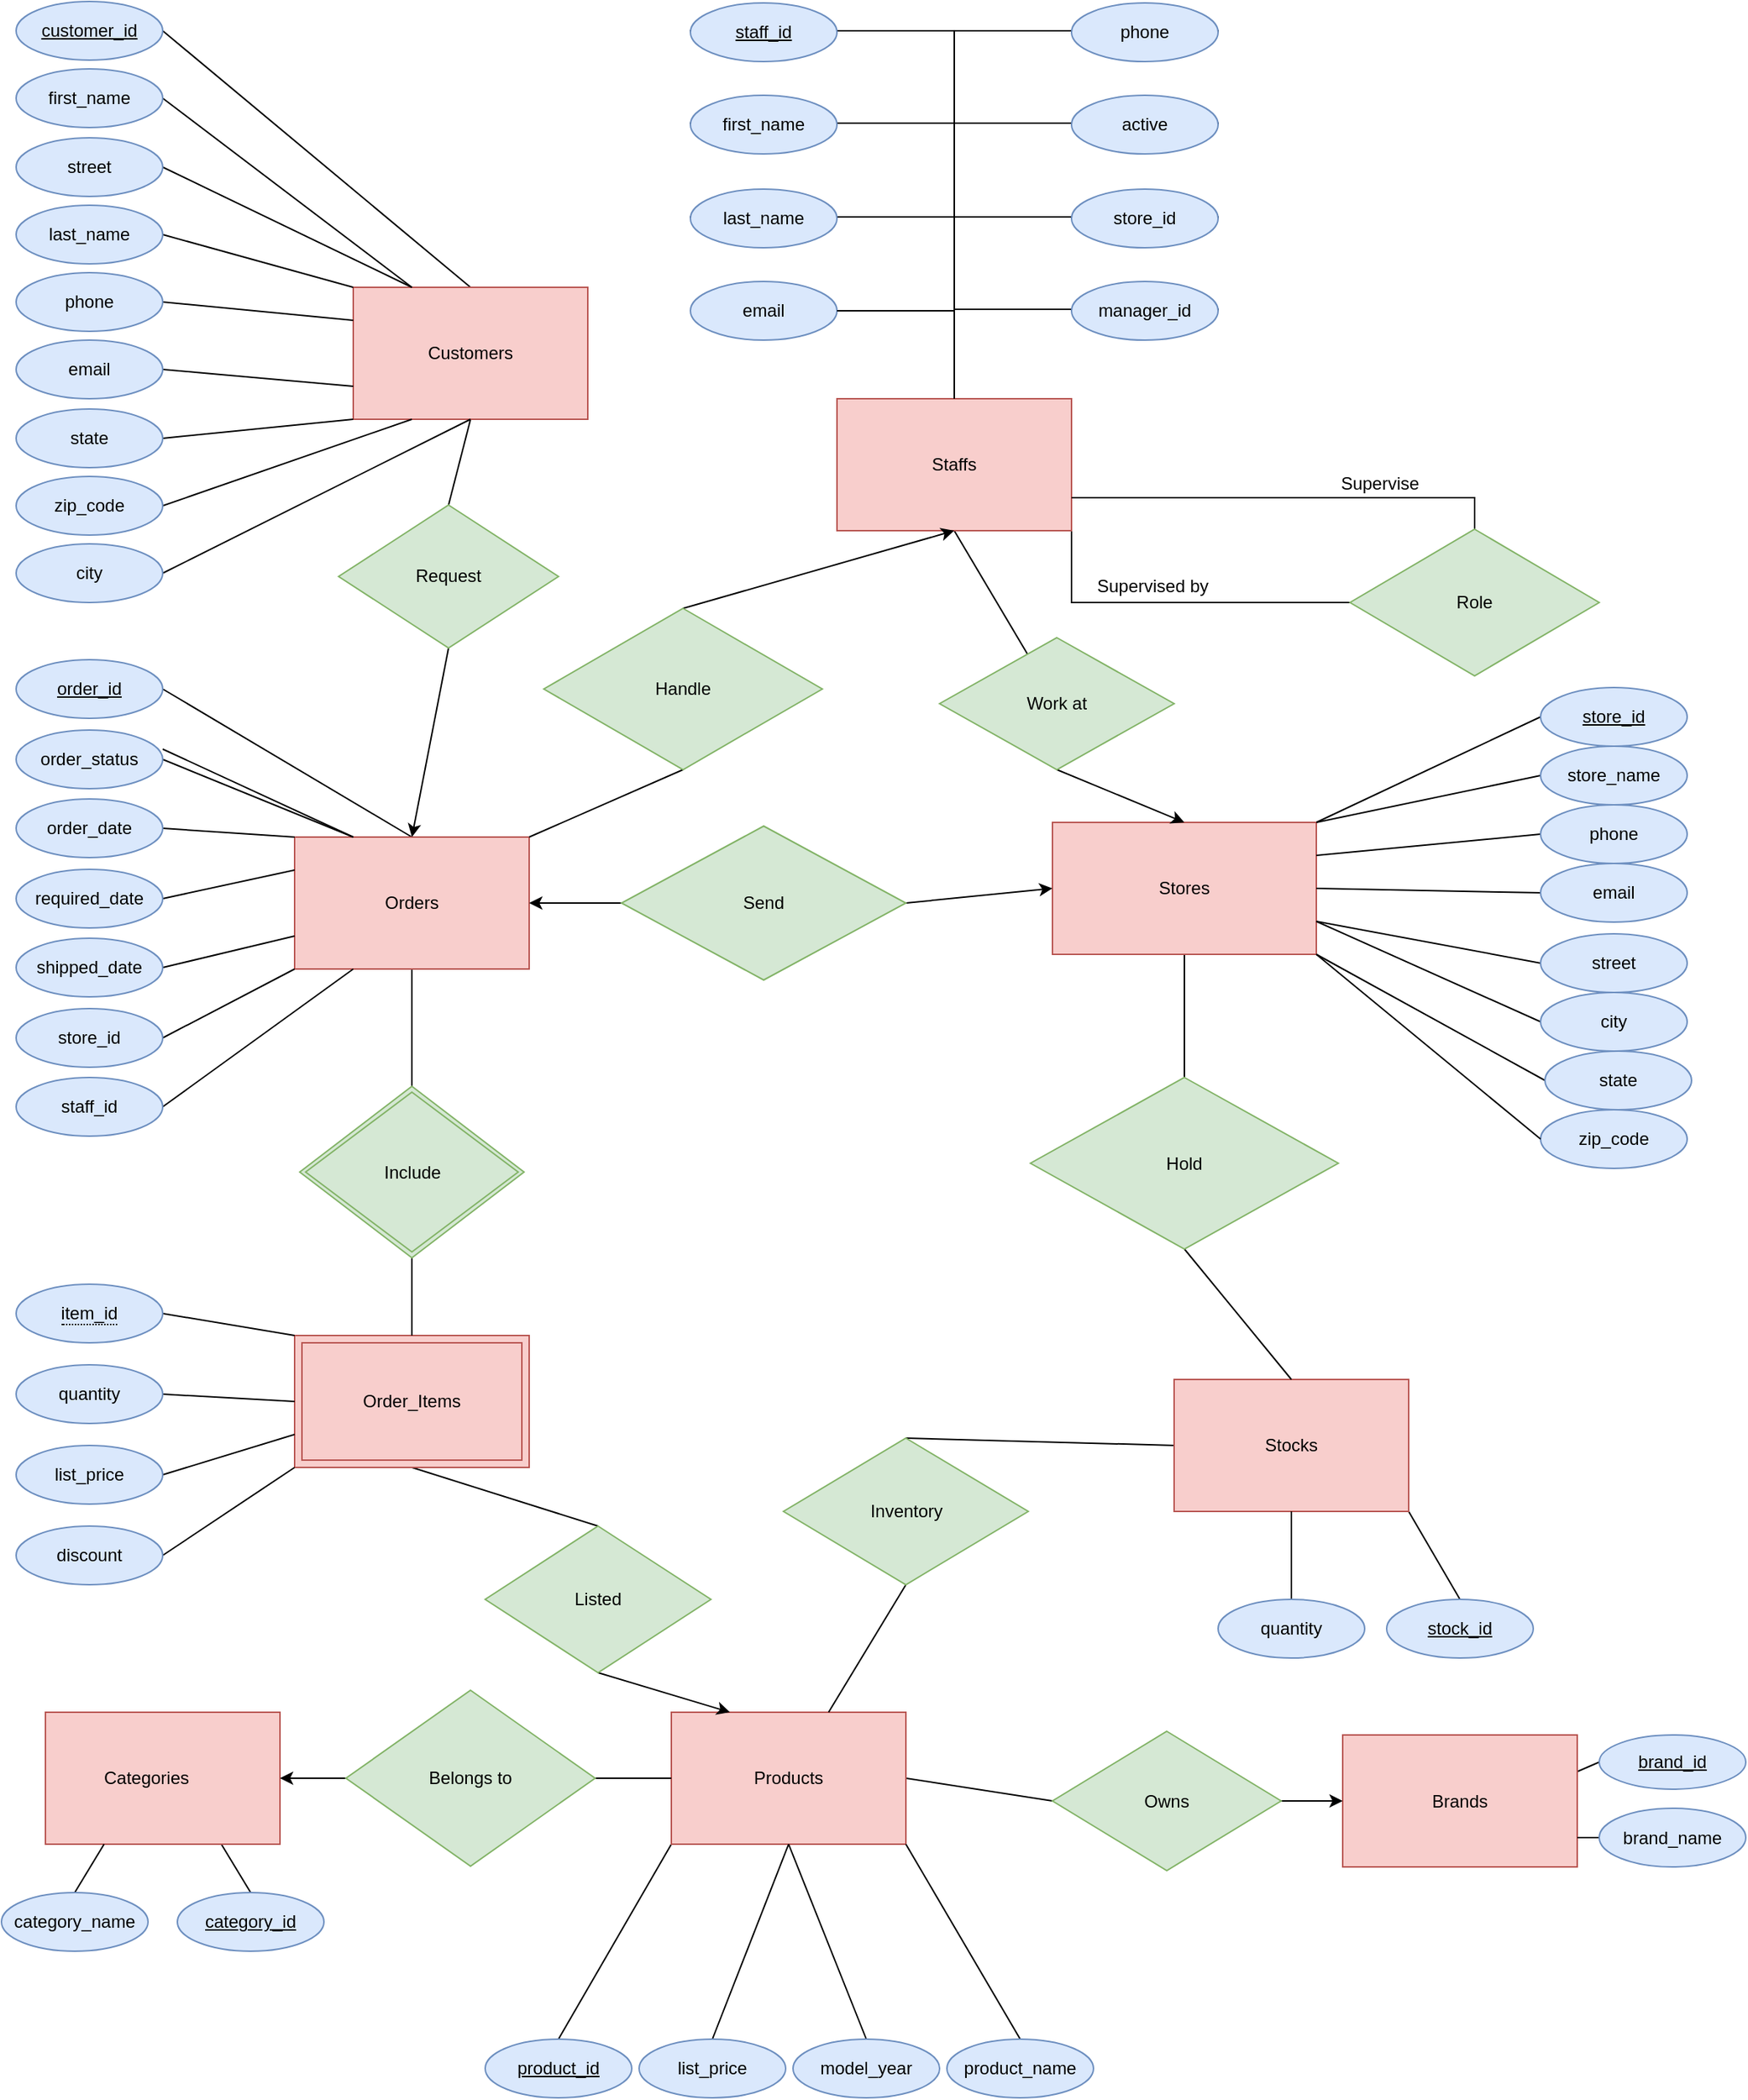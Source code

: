 <mxfile version="24.2.1" type="github">
  <diagram name="Page-1" id="O5WrfepL6DSGtrwNYiKw">
    <mxGraphModel dx="1588" dy="916" grid="1" gridSize="10" guides="1" tooltips="1" connect="1" arrows="1" fold="1" page="1" pageScale="1" pageWidth="1200" pageHeight="1920" math="0" shadow="0">
      <root>
        <mxCell id="0" />
        <mxCell id="1" parent="0" />
        <mxCell id="BkgHEu-BiZemyvWCbE1J-1" style="rounded=0;orthogonalLoop=1;jettySize=auto;html=1;exitX=0.5;exitY=0;exitDx=0;exitDy=0;entryX=1;entryY=0.5;entryDx=0;entryDy=0;endArrow=none;endFill=0;" edge="1" parent="1" source="N_Xc2bnEg8kBlEhrRc9M-2" target="BkgHEu-BiZemyvWCbE1J-136">
          <mxGeometry relative="1" as="geometry">
            <mxPoint x="120" y="50" as="targetPoint" />
          </mxGeometry>
        </mxCell>
        <mxCell id="BkgHEu-BiZemyvWCbE1J-141" style="rounded=0;orthogonalLoop=1;jettySize=auto;html=1;exitX=0.5;exitY=1;exitDx=0;exitDy=0;endArrow=none;endFill=0;entryX=0.5;entryY=0;entryDx=0;entryDy=0;" edge="1" parent="1" source="N_Xc2bnEg8kBlEhrRc9M-2" target="BkgHEu-BiZemyvWCbE1J-135">
          <mxGeometry relative="1" as="geometry" />
        </mxCell>
        <mxCell id="N_Xc2bnEg8kBlEhrRc9M-2" value="Customers" style="whiteSpace=wrap;html=1;align=center;fillColor=#f8cecc;strokeColor=#b85450;" parent="1" vertex="1">
          <mxGeometry x="250" y="215" width="160" height="90" as="geometry" />
        </mxCell>
        <mxCell id="BkgHEu-BiZemyvWCbE1J-8" style="rounded=0;orthogonalLoop=1;jettySize=auto;html=1;exitX=1;exitY=0.5;exitDx=0;exitDy=0;endArrow=none;endFill=0;entryX=0.25;entryY=1;entryDx=0;entryDy=0;" edge="1" parent="1" source="N_Xc2bnEg8kBlEhrRc9M-13" target="N_Xc2bnEg8kBlEhrRc9M-2">
          <mxGeometry relative="1" as="geometry">
            <mxPoint x="412" y="200" as="targetPoint" />
          </mxGeometry>
        </mxCell>
        <mxCell id="N_Xc2bnEg8kBlEhrRc9M-13" value="zip_code" style="ellipse;whiteSpace=wrap;html=1;align=center;fillColor=#dae8fc;strokeColor=#6c8ebf;" parent="1" vertex="1">
          <mxGeometry x="20" y="344" width="100" height="40" as="geometry" />
        </mxCell>
        <mxCell id="BkgHEu-BiZemyvWCbE1J-7" style="rounded=0;orthogonalLoop=1;jettySize=auto;html=1;exitX=1;exitY=0.5;exitDx=0;exitDy=0;entryX=0;entryY=1;entryDx=0;entryDy=0;endArrow=none;endFill=0;" edge="1" parent="1" source="N_Xc2bnEg8kBlEhrRc9M-14" target="N_Xc2bnEg8kBlEhrRc9M-2">
          <mxGeometry relative="1" as="geometry">
            <mxPoint x="180" y="230" as="targetPoint" />
          </mxGeometry>
        </mxCell>
        <mxCell id="N_Xc2bnEg8kBlEhrRc9M-14" value="state" style="ellipse;whiteSpace=wrap;html=1;align=center;fillColor=#dae8fc;strokeColor=#6c8ebf;" parent="1" vertex="1">
          <mxGeometry x="20" y="298" width="100" height="40" as="geometry" />
        </mxCell>
        <mxCell id="BkgHEu-BiZemyvWCbE1J-9" style="rounded=0;orthogonalLoop=1;jettySize=auto;html=1;exitX=1;exitY=0.5;exitDx=0;exitDy=0;entryX=0.5;entryY=1;entryDx=0;entryDy=0;endArrow=none;endFill=0;" edge="1" parent="1" source="N_Xc2bnEg8kBlEhrRc9M-15" target="N_Xc2bnEg8kBlEhrRc9M-2">
          <mxGeometry relative="1" as="geometry">
            <mxPoint x="180" y="230" as="targetPoint" />
          </mxGeometry>
        </mxCell>
        <mxCell id="N_Xc2bnEg8kBlEhrRc9M-15" value="city" style="ellipse;whiteSpace=wrap;html=1;align=center;fillColor=#dae8fc;strokeColor=#6c8ebf;" parent="1" vertex="1">
          <mxGeometry x="20" y="390" width="100" height="40" as="geometry" />
        </mxCell>
        <mxCell id="BkgHEu-BiZemyvWCbE1J-3" style="rounded=0;orthogonalLoop=1;jettySize=auto;html=1;exitX=1;exitY=0.5;exitDx=0;exitDy=0;entryX=0.25;entryY=0;entryDx=0;entryDy=0;endArrow=none;endFill=0;" edge="1" parent="1" source="N_Xc2bnEg8kBlEhrRc9M-16" target="N_Xc2bnEg8kBlEhrRc9M-2">
          <mxGeometry relative="1" as="geometry">
            <mxPoint x="180" y="210" as="targetPoint" />
          </mxGeometry>
        </mxCell>
        <mxCell id="N_Xc2bnEg8kBlEhrRc9M-16" value="street" style="ellipse;whiteSpace=wrap;html=1;align=center;fillColor=#dae8fc;strokeColor=#6c8ebf;" parent="1" vertex="1">
          <mxGeometry x="20" y="113" width="100" height="40" as="geometry" />
        </mxCell>
        <mxCell id="BkgHEu-BiZemyvWCbE1J-6" style="rounded=0;orthogonalLoop=1;jettySize=auto;html=1;exitX=1;exitY=0.5;exitDx=0;exitDy=0;entryX=0;entryY=0.75;entryDx=0;entryDy=0;endArrow=none;endFill=0;" edge="1" parent="1" source="N_Xc2bnEg8kBlEhrRc9M-17" target="N_Xc2bnEg8kBlEhrRc9M-2">
          <mxGeometry relative="1" as="geometry">
            <mxPoint x="180" y="210" as="targetPoint" />
          </mxGeometry>
        </mxCell>
        <mxCell id="N_Xc2bnEg8kBlEhrRc9M-17" value="email" style="ellipse;whiteSpace=wrap;html=1;align=center;fillColor=#dae8fc;strokeColor=#6c8ebf;" parent="1" vertex="1">
          <mxGeometry x="20" y="251" width="100" height="40" as="geometry" />
        </mxCell>
        <mxCell id="BkgHEu-BiZemyvWCbE1J-5" style="rounded=0;orthogonalLoop=1;jettySize=auto;html=1;exitX=1;exitY=0.5;exitDx=0;exitDy=0;entryX=0;entryY=0.25;entryDx=0;entryDy=0;endArrow=none;endFill=0;" edge="1" parent="1" source="N_Xc2bnEg8kBlEhrRc9M-18" target="N_Xc2bnEg8kBlEhrRc9M-2">
          <mxGeometry relative="1" as="geometry">
            <mxPoint x="180" y="210" as="targetPoint" />
          </mxGeometry>
        </mxCell>
        <mxCell id="N_Xc2bnEg8kBlEhrRc9M-18" value="phone" style="ellipse;whiteSpace=wrap;html=1;align=center;fillColor=#dae8fc;strokeColor=#6c8ebf;" parent="1" vertex="1">
          <mxGeometry x="20" y="205" width="100" height="40" as="geometry" />
        </mxCell>
        <mxCell id="BkgHEu-BiZemyvWCbE1J-4" style="rounded=0;orthogonalLoop=1;jettySize=auto;html=1;exitX=1;exitY=0.5;exitDx=0;exitDy=0;entryX=0;entryY=0;entryDx=0;entryDy=0;endArrow=none;endFill=0;" edge="1" parent="1" source="N_Xc2bnEg8kBlEhrRc9M-19" target="N_Xc2bnEg8kBlEhrRc9M-2">
          <mxGeometry relative="1" as="geometry">
            <mxPoint x="180" y="210" as="targetPoint" />
          </mxGeometry>
        </mxCell>
        <mxCell id="N_Xc2bnEg8kBlEhrRc9M-19" value="last_name" style="ellipse;whiteSpace=wrap;html=1;align=center;fillColor=#dae8fc;strokeColor=#6c8ebf;" parent="1" vertex="1">
          <mxGeometry x="20" y="159" width="100" height="40" as="geometry" />
        </mxCell>
        <mxCell id="BkgHEu-BiZemyvWCbE1J-2" style="rounded=0;orthogonalLoop=1;jettySize=auto;html=1;exitX=1;exitY=0.5;exitDx=0;exitDy=0;entryX=0.25;entryY=0;entryDx=0;entryDy=0;endArrow=none;endFill=0;" edge="1" parent="1" source="N_Xc2bnEg8kBlEhrRc9M-20" target="N_Xc2bnEg8kBlEhrRc9M-2">
          <mxGeometry relative="1" as="geometry" />
        </mxCell>
        <mxCell id="N_Xc2bnEg8kBlEhrRc9M-20" value="first_name" style="ellipse;whiteSpace=wrap;html=1;align=center;fillColor=#dae8fc;strokeColor=#6c8ebf;" parent="1" vertex="1">
          <mxGeometry x="20" y="66" width="100" height="40" as="geometry" />
        </mxCell>
        <mxCell id="BkgHEu-BiZemyvWCbE1J-12" style="rounded=0;orthogonalLoop=1;jettySize=auto;html=1;exitX=0.5;exitY=0;exitDx=0;exitDy=0;entryX=1;entryY=0.5;entryDx=0;entryDy=0;endArrow=none;endFill=0;" edge="1" parent="1" source="BkgHEu-BiZemyvWCbE1J-13" target="BkgHEu-BiZemyvWCbE1J-137">
          <mxGeometry relative="1" as="geometry">
            <mxPoint x="120" y="445" as="targetPoint" />
          </mxGeometry>
        </mxCell>
        <mxCell id="BkgHEu-BiZemyvWCbE1J-192" style="rounded=0;orthogonalLoop=1;jettySize=auto;html=1;exitX=0.5;exitY=1;exitDx=0;exitDy=0;entryX=0.5;entryY=0;entryDx=0;entryDy=0;endArrow=none;endFill=0;" edge="1" parent="1" source="BkgHEu-BiZemyvWCbE1J-13" target="BkgHEu-BiZemyvWCbE1J-228">
          <mxGeometry relative="1" as="geometry" />
        </mxCell>
        <mxCell id="BkgHEu-BiZemyvWCbE1J-13" value="Orders" style="margin=3;double=1;whiteSpace=wrap;html=1;align=center;fillColor=#f8cecc;strokeColor=#b85450;glass=0;rounded=0;absoluteArcSize=0;fillStyle=solid;" vertex="1" parent="1">
          <mxGeometry x="210" y="590" width="160" height="90" as="geometry" />
        </mxCell>
        <mxCell id="BkgHEu-BiZemyvWCbE1J-14" style="rounded=0;orthogonalLoop=1;jettySize=auto;html=1;exitX=1;exitY=0.5;exitDx=0;exitDy=0;endArrow=none;endFill=0;entryX=0.25;entryY=1;entryDx=0;entryDy=0;" edge="1" parent="1" source="BkgHEu-BiZemyvWCbE1J-15" target="BkgHEu-BiZemyvWCbE1J-13">
          <mxGeometry relative="1" as="geometry">
            <mxPoint x="432" y="760" as="targetPoint" />
          </mxGeometry>
        </mxCell>
        <mxCell id="BkgHEu-BiZemyvWCbE1J-15" value="staff_id" style="ellipse;whiteSpace=wrap;html=1;align=center;fillColor=#dae8fc;strokeColor=#6c8ebf;" vertex="1" parent="1">
          <mxGeometry x="20" y="754" width="100" height="40" as="geometry" />
        </mxCell>
        <mxCell id="BkgHEu-BiZemyvWCbE1J-16" style="rounded=0;orthogonalLoop=1;jettySize=auto;html=1;exitX=1;exitY=0.5;exitDx=0;exitDy=0;entryX=0;entryY=1;entryDx=0;entryDy=0;endArrow=none;endFill=0;" edge="1" parent="1" source="BkgHEu-BiZemyvWCbE1J-17" target="BkgHEu-BiZemyvWCbE1J-13">
          <mxGeometry relative="1" as="geometry">
            <mxPoint x="200" y="790" as="targetPoint" />
          </mxGeometry>
        </mxCell>
        <mxCell id="BkgHEu-BiZemyvWCbE1J-17" value="store_id" style="ellipse;whiteSpace=wrap;html=1;align=center;fillColor=#dae8fc;strokeColor=#6c8ebf;" vertex="1" parent="1">
          <mxGeometry x="20" y="707" width="100" height="40" as="geometry" />
        </mxCell>
        <mxCell id="BkgHEu-BiZemyvWCbE1J-20" style="rounded=0;orthogonalLoop=1;jettySize=auto;html=1;exitX=1;exitY=0.5;exitDx=0;exitDy=0;entryX=0.25;entryY=0;entryDx=0;entryDy=0;endArrow=none;endFill=0;" edge="1" parent="1" source="BkgHEu-BiZemyvWCbE1J-21" target="BkgHEu-BiZemyvWCbE1J-13">
          <mxGeometry relative="1" as="geometry">
            <mxPoint x="200" y="770" as="targetPoint" />
          </mxGeometry>
        </mxCell>
        <mxCell id="BkgHEu-BiZemyvWCbE1J-21" value="order_status" style="ellipse;whiteSpace=wrap;html=1;align=center;fillColor=#dae8fc;strokeColor=#6c8ebf;" vertex="1" parent="1">
          <mxGeometry x="20" y="517" width="100" height="40" as="geometry" />
        </mxCell>
        <mxCell id="BkgHEu-BiZemyvWCbE1J-22" style="rounded=0;orthogonalLoop=1;jettySize=auto;html=1;exitX=1;exitY=0.5;exitDx=0;exitDy=0;entryX=0;entryY=0.75;entryDx=0;entryDy=0;endArrow=none;endFill=0;" edge="1" parent="1" source="BkgHEu-BiZemyvWCbE1J-23" target="BkgHEu-BiZemyvWCbE1J-13">
          <mxGeometry relative="1" as="geometry">
            <mxPoint x="200" y="770" as="targetPoint" />
          </mxGeometry>
        </mxCell>
        <mxCell id="BkgHEu-BiZemyvWCbE1J-23" value="shipped_date" style="ellipse;whiteSpace=wrap;html=1;align=center;fillColor=#dae8fc;strokeColor=#6c8ebf;" vertex="1" parent="1">
          <mxGeometry x="20" y="659" width="100" height="40" as="geometry" />
        </mxCell>
        <mxCell id="BkgHEu-BiZemyvWCbE1J-24" style="rounded=0;orthogonalLoop=1;jettySize=auto;html=1;exitX=1;exitY=0.5;exitDx=0;exitDy=0;entryX=0;entryY=0.25;entryDx=0;entryDy=0;endArrow=none;endFill=0;" edge="1" parent="1" source="BkgHEu-BiZemyvWCbE1J-25" target="BkgHEu-BiZemyvWCbE1J-13">
          <mxGeometry relative="1" as="geometry">
            <mxPoint x="200" y="770" as="targetPoint" />
          </mxGeometry>
        </mxCell>
        <mxCell id="BkgHEu-BiZemyvWCbE1J-25" value="required_date" style="ellipse;whiteSpace=wrap;html=1;align=center;fillColor=#dae8fc;strokeColor=#6c8ebf;" vertex="1" parent="1">
          <mxGeometry x="20" y="612" width="100" height="40" as="geometry" />
        </mxCell>
        <mxCell id="BkgHEu-BiZemyvWCbE1J-26" style="rounded=0;orthogonalLoop=1;jettySize=auto;html=1;exitX=1;exitY=0.5;exitDx=0;exitDy=0;entryX=0;entryY=0;entryDx=0;entryDy=0;endArrow=none;endFill=0;" edge="1" parent="1" source="BkgHEu-BiZemyvWCbE1J-27" target="BkgHEu-BiZemyvWCbE1J-13">
          <mxGeometry relative="1" as="geometry">
            <mxPoint x="200" y="770" as="targetPoint" />
          </mxGeometry>
        </mxCell>
        <mxCell id="BkgHEu-BiZemyvWCbE1J-27" value="order_date" style="ellipse;whiteSpace=wrap;html=1;align=center;fillColor=#dae8fc;strokeColor=#6c8ebf;" vertex="1" parent="1">
          <mxGeometry x="20" y="564" width="100" height="40" as="geometry" />
        </mxCell>
        <mxCell id="BkgHEu-BiZemyvWCbE1J-28" style="rounded=0;orthogonalLoop=1;jettySize=auto;html=1;exitX=1;exitY=0.5;exitDx=0;exitDy=0;entryX=0.25;entryY=0;entryDx=0;entryDy=0;endArrow=none;endFill=0;" edge="1" parent="1" target="BkgHEu-BiZemyvWCbE1J-13">
          <mxGeometry relative="1" as="geometry">
            <mxPoint x="120" y="530" as="sourcePoint" />
          </mxGeometry>
        </mxCell>
        <mxCell id="BkgHEu-BiZemyvWCbE1J-177" style="edgeStyle=orthogonalEdgeStyle;rounded=0;orthogonalLoop=1;jettySize=auto;html=1;exitX=1;exitY=1;exitDx=0;exitDy=0;endArrow=none;endFill=0;entryX=0;entryY=0.5;entryDx=0;entryDy=0;" edge="1" parent="1" source="BkgHEu-BiZemyvWCbE1J-32" target="BkgHEu-BiZemyvWCbE1J-176">
          <mxGeometry relative="1" as="geometry">
            <mxPoint x="740" y="489" as="targetPoint" />
          </mxGeometry>
        </mxCell>
        <mxCell id="BkgHEu-BiZemyvWCbE1J-185" style="rounded=0;orthogonalLoop=1;jettySize=auto;html=1;exitX=0.5;exitY=1;exitDx=0;exitDy=0;endArrow=none;endFill=0;" edge="1" parent="1" source="BkgHEu-BiZemyvWCbE1J-32" target="BkgHEu-BiZemyvWCbE1J-187">
          <mxGeometry relative="1" as="geometry" />
        </mxCell>
        <mxCell id="BkgHEu-BiZemyvWCbE1J-32" value="Staffs" style="whiteSpace=wrap;html=1;align=center;fillColor=#f8cecc;strokeColor=#b85450;" vertex="1" parent="1">
          <mxGeometry x="580" y="291" width="160" height="90" as="geometry" />
        </mxCell>
        <mxCell id="BkgHEu-BiZemyvWCbE1J-168" style="edgeStyle=orthogonalEdgeStyle;rounded=0;orthogonalLoop=1;jettySize=auto;html=1;exitX=1;exitY=0.5;exitDx=0;exitDy=0;entryX=0.5;entryY=0;entryDx=0;entryDy=0;endArrow=none;endFill=0;" edge="1" parent="1" source="BkgHEu-BiZemyvWCbE1J-36" target="BkgHEu-BiZemyvWCbE1J-32">
          <mxGeometry relative="1" as="geometry">
            <Array as="points">
              <mxPoint x="660" y="167" />
            </Array>
          </mxGeometry>
        </mxCell>
        <mxCell id="BkgHEu-BiZemyvWCbE1J-36" value="store_id" style="ellipse;whiteSpace=wrap;html=1;align=center;fillColor=#dae8fc;strokeColor=#6c8ebf;" vertex="1" parent="1">
          <mxGeometry x="740" y="148" width="100" height="40" as="geometry" />
        </mxCell>
        <mxCell id="BkgHEu-BiZemyvWCbE1J-37" style="rounded=0;orthogonalLoop=1;jettySize=auto;html=1;exitX=0;exitY=0.5;exitDx=0;exitDy=0;entryX=0.5;entryY=0;entryDx=0;entryDy=0;endArrow=none;endFill=0;edgeStyle=orthogonalEdgeStyle;" edge="1" parent="1" source="BkgHEu-BiZemyvWCbE1J-38" target="BkgHEu-BiZemyvWCbE1J-32">
          <mxGeometry relative="1" as="geometry">
            <mxPoint x="753" y="350" as="targetPoint" />
            <Array as="points">
              <mxPoint x="660" y="167" />
            </Array>
          </mxGeometry>
        </mxCell>
        <mxCell id="BkgHEu-BiZemyvWCbE1J-174" style="rounded=0;orthogonalLoop=1;jettySize=auto;html=1;exitX=0.5;exitY=1;exitDx=0;exitDy=0;endArrow=none;endFill=0;entryX=1;entryY=0;entryDx=0;entryDy=0;" edge="1" parent="1" source="BkgHEu-BiZemyvWCbE1J-173" target="BkgHEu-BiZemyvWCbE1J-13">
          <mxGeometry relative="1" as="geometry">
            <mxPoint x="370" y="540" as="targetPoint" />
          </mxGeometry>
        </mxCell>
        <mxCell id="BkgHEu-BiZemyvWCbE1J-170" style="edgeStyle=orthogonalEdgeStyle;rounded=0;orthogonalLoop=1;jettySize=auto;html=1;exitX=1;exitY=0.5;exitDx=0;exitDy=0;endArrow=none;endFill=0;" edge="1" parent="1" source="BkgHEu-BiZemyvWCbE1J-40">
          <mxGeometry relative="1" as="geometry">
            <mxPoint x="660" y="280" as="targetPoint" />
            <Array as="points">
              <mxPoint x="660" y="103" />
            </Array>
          </mxGeometry>
        </mxCell>
        <mxCell id="BkgHEu-BiZemyvWCbE1J-175" style="rounded=0;orthogonalLoop=1;jettySize=auto;html=1;exitX=0.5;exitY=0;exitDx=0;exitDy=0;entryX=0.5;entryY=1;entryDx=0;entryDy=0;" edge="1" parent="1" source="BkgHEu-BiZemyvWCbE1J-173" target="BkgHEu-BiZemyvWCbE1J-32">
          <mxGeometry relative="1" as="geometry" />
        </mxCell>
        <mxCell id="BkgHEu-BiZemyvWCbE1J-40" value="active" style="ellipse;whiteSpace=wrap;html=1;align=center;fillColor=#dae8fc;strokeColor=#6c8ebf;" vertex="1" parent="1">
          <mxGeometry x="740" y="84" width="100" height="40" as="geometry" />
        </mxCell>
        <mxCell id="BkgHEu-BiZemyvWCbE1J-44" value="email" style="ellipse;whiteSpace=wrap;html=1;align=center;fillColor=#dae8fc;strokeColor=#6c8ebf;" vertex="1" parent="1">
          <mxGeometry x="480" y="211" width="100" height="40" as="geometry" />
        </mxCell>
        <mxCell id="BkgHEu-BiZemyvWCbE1J-173" value="Handle" style="shape=rhombus;perimeter=rhombusPerimeter;whiteSpace=wrap;html=1;align=center;fillColor=#d5e8d4;strokeColor=#82b366;" vertex="1" parent="1">
          <mxGeometry x="380" y="434" width="190" height="110" as="geometry" />
        </mxCell>
        <mxCell id="BkgHEu-BiZemyvWCbE1J-171" style="edgeStyle=orthogonalEdgeStyle;rounded=0;orthogonalLoop=1;jettySize=auto;html=1;exitX=1;exitY=0.5;exitDx=0;exitDy=0;entryX=0.5;entryY=0;entryDx=0;entryDy=0;endArrow=none;endFill=0;" edge="1" parent="1" source="BkgHEu-BiZemyvWCbE1J-42" target="BkgHEu-BiZemyvWCbE1J-32">
          <mxGeometry relative="1" as="geometry">
            <Array as="points">
              <mxPoint x="660" y="40" />
            </Array>
          </mxGeometry>
        </mxCell>
        <mxCell id="BkgHEu-BiZemyvWCbE1J-169" style="edgeStyle=orthogonalEdgeStyle;rounded=0;orthogonalLoop=1;jettySize=auto;html=1;exitX=1;exitY=0.5;exitDx=0;exitDy=0;entryX=0.5;entryY=0;entryDx=0;entryDy=0;endArrow=none;endFill=0;" edge="1" parent="1" source="BkgHEu-BiZemyvWCbE1J-34" target="BkgHEu-BiZemyvWCbE1J-32">
          <mxGeometry relative="1" as="geometry">
            <Array as="points">
              <mxPoint x="660" y="230" />
            </Array>
          </mxGeometry>
        </mxCell>
        <mxCell id="BkgHEu-BiZemyvWCbE1J-178" style="edgeStyle=orthogonalEdgeStyle;rounded=0;orthogonalLoop=1;jettySize=auto;html=1;exitX=0.5;exitY=0;exitDx=0;exitDy=0;entryX=1;entryY=0.75;entryDx=0;entryDy=0;endArrow=none;endFill=0;" edge="1" parent="1" source="BkgHEu-BiZemyvWCbE1J-176" target="BkgHEu-BiZemyvWCbE1J-32">
          <mxGeometry relative="1" as="geometry" />
        </mxCell>
        <mxCell id="BkgHEu-BiZemyvWCbE1J-42" value="phone" style="ellipse;whiteSpace=wrap;html=1;align=center;fillColor=#dae8fc;strokeColor=#6c8ebf;" vertex="1" parent="1">
          <mxGeometry x="740" y="21" width="100" height="40" as="geometry" />
        </mxCell>
        <mxCell id="BkgHEu-BiZemyvWCbE1J-34" value="manager_id" style="ellipse;whiteSpace=wrap;html=1;align=center;fillColor=#dae8fc;strokeColor=#6c8ebf;" vertex="1" parent="1">
          <mxGeometry x="740" y="211" width="100" height="40" as="geometry" />
        </mxCell>
        <mxCell id="BkgHEu-BiZemyvWCbE1J-166" style="edgeStyle=orthogonalEdgeStyle;rounded=0;orthogonalLoop=1;jettySize=auto;html=1;exitX=0;exitY=0.5;exitDx=0;exitDy=0;entryX=0.5;entryY=0;entryDx=0;entryDy=0;endArrow=none;endFill=0;" edge="1" parent="1" source="BkgHEu-BiZemyvWCbE1J-47" target="BkgHEu-BiZemyvWCbE1J-32">
          <mxGeometry relative="1" as="geometry">
            <Array as="points">
              <mxPoint x="660" y="40" />
            </Array>
          </mxGeometry>
        </mxCell>
        <mxCell id="BkgHEu-BiZemyvWCbE1J-176" value="Role" style="shape=rhombus;perimeter=rhombusPerimeter;whiteSpace=wrap;html=1;align=center;fillColor=#d5e8d4;strokeColor=#82b366;" vertex="1" parent="1">
          <mxGeometry x="930" y="380" width="170" height="100" as="geometry" />
        </mxCell>
        <mxCell id="BkgHEu-BiZemyvWCbE1J-43" style="rounded=0;orthogonalLoop=1;jettySize=auto;html=1;exitX=1;exitY=0.5;exitDx=0;exitDy=0;entryX=0.5;entryY=0;entryDx=0;entryDy=0;endArrow=none;endFill=0;edgeStyle=orthogonalEdgeStyle;" edge="1" parent="1" source="BkgHEu-BiZemyvWCbE1J-44" target="BkgHEu-BiZemyvWCbE1J-32">
          <mxGeometry relative="1" as="geometry">
            <mxPoint x="753" y="350" as="targetPoint" />
            <Array as="points">
              <mxPoint x="660" y="230" />
              <mxPoint x="660" y="290" />
            </Array>
          </mxGeometry>
        </mxCell>
        <mxCell id="BkgHEu-BiZemyvWCbE1J-47" value="&lt;u&gt;staff_id&lt;/u&gt;" style="ellipse;whiteSpace=wrap;html=1;align=center;fillColor=#dae8fc;strokeColor=#6c8ebf;" vertex="1" parent="1">
          <mxGeometry x="480" y="21" width="100" height="40" as="geometry" />
        </mxCell>
        <mxCell id="BkgHEu-BiZemyvWCbE1J-38" value="last_name" style="ellipse;whiteSpace=wrap;html=1;align=center;fillColor=#dae8fc;strokeColor=#6c8ebf;" vertex="1" parent="1">
          <mxGeometry x="480" y="148" width="100" height="40" as="geometry" />
        </mxCell>
        <mxCell id="BkgHEu-BiZemyvWCbE1J-45" style="rounded=0;orthogonalLoop=1;jettySize=auto;html=1;exitX=0;exitY=0.5;exitDx=0;exitDy=0;entryX=0.5;entryY=0;entryDx=0;entryDy=0;endArrow=none;endFill=0;edgeStyle=orthogonalEdgeStyle;" edge="1" parent="1" source="BkgHEu-BiZemyvWCbE1J-46" target="BkgHEu-BiZemyvWCbE1J-32">
          <mxGeometry relative="1" as="geometry">
            <Array as="points">
              <mxPoint x="660" y="103" />
            </Array>
          </mxGeometry>
        </mxCell>
        <mxCell id="BkgHEu-BiZemyvWCbE1J-204" style="rounded=0;orthogonalLoop=1;jettySize=auto;html=1;exitX=0.5;exitY=1;exitDx=0;exitDy=0;entryX=0.5;entryY=0;entryDx=0;entryDy=0;endArrow=none;endFill=0;" edge="1" parent="1" source="BkgHEu-BiZemyvWCbE1J-49" target="BkgHEu-BiZemyvWCbE1J-203">
          <mxGeometry relative="1" as="geometry" />
        </mxCell>
        <mxCell id="BkgHEu-BiZemyvWCbE1J-214" style="rounded=0;orthogonalLoop=1;jettySize=auto;html=1;exitX=1;exitY=0;exitDx=0;exitDy=0;entryX=0;entryY=0.5;entryDx=0;entryDy=0;endArrow=none;endFill=0;" edge="1" parent="1" source="BkgHEu-BiZemyvWCbE1J-49" target="BkgHEu-BiZemyvWCbE1J-64">
          <mxGeometry relative="1" as="geometry" />
        </mxCell>
        <mxCell id="BkgHEu-BiZemyvWCbE1J-49" value="Stores" style="whiteSpace=wrap;html=1;align=center;fillColor=#f8cecc;strokeColor=#b85450;" vertex="1" parent="1">
          <mxGeometry x="727" y="580" width="180" height="90" as="geometry" />
        </mxCell>
        <mxCell id="BkgHEu-BiZemyvWCbE1J-51" value="zip_code" style="ellipse;whiteSpace=wrap;html=1;align=center;fillColor=#dae8fc;strokeColor=#6c8ebf;" vertex="1" parent="1">
          <mxGeometry x="1060" y="776" width="100" height="40" as="geometry" />
        </mxCell>
        <mxCell id="BkgHEu-BiZemyvWCbE1J-220" style="rounded=0;orthogonalLoop=1;jettySize=auto;html=1;exitX=0;exitY=0.5;exitDx=0;exitDy=0;entryX=1;entryY=1;entryDx=0;entryDy=0;endArrow=none;endFill=0;" edge="1" parent="1" source="BkgHEu-BiZemyvWCbE1J-53" target="BkgHEu-BiZemyvWCbE1J-49">
          <mxGeometry relative="1" as="geometry" />
        </mxCell>
        <mxCell id="BkgHEu-BiZemyvWCbE1J-53" value="state" style="ellipse;whiteSpace=wrap;html=1;align=center;fillColor=#dae8fc;strokeColor=#6c8ebf;" vertex="1" parent="1">
          <mxGeometry x="1063" y="736" width="100" height="40" as="geometry" />
        </mxCell>
        <mxCell id="BkgHEu-BiZemyvWCbE1J-216" style="rounded=0;orthogonalLoop=1;jettySize=auto;html=1;exitX=0;exitY=0.5;exitDx=0;exitDy=0;endArrow=none;endFill=0;entryX=1;entryY=0.25;entryDx=0;entryDy=0;" edge="1" parent="1" source="BkgHEu-BiZemyvWCbE1J-55" target="BkgHEu-BiZemyvWCbE1J-49">
          <mxGeometry relative="1" as="geometry">
            <mxPoint x="950" y="600" as="targetPoint" />
          </mxGeometry>
        </mxCell>
        <mxCell id="BkgHEu-BiZemyvWCbE1J-55" value="phone" style="ellipse;whiteSpace=wrap;html=1;align=center;fillColor=#dae8fc;strokeColor=#6c8ebf;" vertex="1" parent="1">
          <mxGeometry x="1060" y="568" width="100" height="40" as="geometry" />
        </mxCell>
        <mxCell id="BkgHEu-BiZemyvWCbE1J-219" style="rounded=0;orthogonalLoop=1;jettySize=auto;html=1;exitX=0;exitY=0.5;exitDx=0;exitDy=0;entryX=1;entryY=0.75;entryDx=0;entryDy=0;endArrow=none;endFill=0;" edge="1" parent="1" source="BkgHEu-BiZemyvWCbE1J-57" target="BkgHEu-BiZemyvWCbE1J-49">
          <mxGeometry relative="1" as="geometry" />
        </mxCell>
        <mxCell id="BkgHEu-BiZemyvWCbE1J-57" value="city" style="ellipse;whiteSpace=wrap;html=1;align=center;fillColor=#dae8fc;strokeColor=#6c8ebf;" vertex="1" parent="1">
          <mxGeometry x="1060" y="696" width="100" height="40" as="geometry" />
        </mxCell>
        <mxCell id="BkgHEu-BiZemyvWCbE1J-218" style="rounded=0;orthogonalLoop=1;jettySize=auto;html=1;exitX=0;exitY=0.5;exitDx=0;exitDy=0;entryX=1;entryY=0.75;entryDx=0;entryDy=0;endArrow=none;endFill=0;" edge="1" parent="1" source="BkgHEu-BiZemyvWCbE1J-59" target="BkgHEu-BiZemyvWCbE1J-49">
          <mxGeometry relative="1" as="geometry" />
        </mxCell>
        <mxCell id="BkgHEu-BiZemyvWCbE1J-59" value="street" style="ellipse;whiteSpace=wrap;html=1;align=center;fillColor=#dae8fc;strokeColor=#6c8ebf;" vertex="1" parent="1">
          <mxGeometry x="1060" y="656" width="100" height="40" as="geometry" />
        </mxCell>
        <mxCell id="BkgHEu-BiZemyvWCbE1J-217" style="rounded=0;orthogonalLoop=1;jettySize=auto;html=1;exitX=0;exitY=0.5;exitDx=0;exitDy=0;entryX=1;entryY=0.5;entryDx=0;entryDy=0;endArrow=none;endFill=0;" edge="1" parent="1" source="BkgHEu-BiZemyvWCbE1J-61" target="BkgHEu-BiZemyvWCbE1J-49">
          <mxGeometry relative="1" as="geometry" />
        </mxCell>
        <mxCell id="BkgHEu-BiZemyvWCbE1J-61" value="email" style="ellipse;whiteSpace=wrap;html=1;align=center;fillColor=#dae8fc;strokeColor=#6c8ebf;" vertex="1" parent="1">
          <mxGeometry x="1060" y="608" width="100" height="40" as="geometry" />
        </mxCell>
        <mxCell id="BkgHEu-BiZemyvWCbE1J-215" style="rounded=0;orthogonalLoop=1;jettySize=auto;html=1;exitX=0;exitY=0.5;exitDx=0;exitDy=0;entryX=1;entryY=0;entryDx=0;entryDy=0;endArrow=none;endFill=0;" edge="1" parent="1" source="BkgHEu-BiZemyvWCbE1J-63" target="BkgHEu-BiZemyvWCbE1J-49">
          <mxGeometry relative="1" as="geometry" />
        </mxCell>
        <mxCell id="BkgHEu-BiZemyvWCbE1J-63" value="store_name" style="ellipse;whiteSpace=wrap;html=1;align=center;fillColor=#dae8fc;strokeColor=#6c8ebf;" vertex="1" parent="1">
          <mxGeometry x="1060" y="528" width="100" height="40" as="geometry" />
        </mxCell>
        <mxCell id="BkgHEu-BiZemyvWCbE1J-64" value="&lt;u&gt;store_id&lt;/u&gt;" style="ellipse;whiteSpace=wrap;html=1;align=center;fillColor=#dae8fc;strokeColor=#6c8ebf;" vertex="1" parent="1">
          <mxGeometry x="1060" y="488" width="100" height="40" as="geometry" />
        </mxCell>
        <mxCell id="BkgHEu-BiZemyvWCbE1J-202" style="rounded=0;orthogonalLoop=1;jettySize=auto;html=1;exitX=0.5;exitY=1;exitDx=0;exitDy=0;entryX=0.5;entryY=0;entryDx=0;entryDy=0;endArrow=none;endFill=0;" edge="1" parent="1" source="BkgHEu-BiZemyvWCbE1J-66" target="BkgHEu-BiZemyvWCbE1J-200">
          <mxGeometry relative="1" as="geometry" />
        </mxCell>
        <mxCell id="BkgHEu-BiZemyvWCbE1J-66" value="Order_Items" style="shape=ext;margin=3;double=1;whiteSpace=wrap;html=1;align=center;fillColor=#f8cecc;strokeColor=#b85450;" vertex="1" parent="1">
          <mxGeometry x="210" y="930" width="160" height="90" as="geometry" />
        </mxCell>
        <mxCell id="BkgHEu-BiZemyvWCbE1J-73" style="rounded=0;orthogonalLoop=1;jettySize=auto;html=1;exitX=1;exitY=0.5;exitDx=0;exitDy=0;entryX=0;entryY=1;entryDx=0;entryDy=0;endArrow=none;endFill=0;" edge="1" parent="1" source="BkgHEu-BiZemyvWCbE1J-74" target="BkgHEu-BiZemyvWCbE1J-66">
          <mxGeometry relative="1" as="geometry">
            <mxPoint x="20" y="1043" as="targetPoint" />
          </mxGeometry>
        </mxCell>
        <mxCell id="BkgHEu-BiZemyvWCbE1J-74" value="discount" style="ellipse;whiteSpace=wrap;html=1;align=center;fillColor=#dae8fc;strokeColor=#6c8ebf;" vertex="1" parent="1">
          <mxGeometry x="20" y="1060" width="100" height="40" as="geometry" />
        </mxCell>
        <mxCell id="BkgHEu-BiZemyvWCbE1J-75" style="rounded=0;orthogonalLoop=1;jettySize=auto;html=1;exitX=1;exitY=0.5;exitDx=0;exitDy=0;entryX=0;entryY=0.75;entryDx=0;entryDy=0;endArrow=none;endFill=0;" edge="1" parent="1" source="BkgHEu-BiZemyvWCbE1J-76" target="BkgHEu-BiZemyvWCbE1J-66">
          <mxGeometry relative="1" as="geometry">
            <mxPoint x="20" y="1043" as="targetPoint" />
          </mxGeometry>
        </mxCell>
        <mxCell id="BkgHEu-BiZemyvWCbE1J-76" value="list_price" style="ellipse;whiteSpace=wrap;html=1;align=center;fillColor=#dae8fc;strokeColor=#6c8ebf;" vertex="1" parent="1">
          <mxGeometry x="20" y="1005" width="100" height="40" as="geometry" />
        </mxCell>
        <mxCell id="BkgHEu-BiZemyvWCbE1J-77" style="rounded=0;orthogonalLoop=1;jettySize=auto;html=1;exitX=1;exitY=0.5;exitDx=0;exitDy=0;entryX=0;entryY=0.5;entryDx=0;entryDy=0;endArrow=none;endFill=0;" edge="1" parent="1" source="BkgHEu-BiZemyvWCbE1J-78" target="BkgHEu-BiZemyvWCbE1J-66">
          <mxGeometry relative="1" as="geometry">
            <mxPoint x="20" y="1043" as="targetPoint" />
          </mxGeometry>
        </mxCell>
        <mxCell id="BkgHEu-BiZemyvWCbE1J-78" value="quantity" style="ellipse;whiteSpace=wrap;html=1;align=center;fillColor=#dae8fc;strokeColor=#6c8ebf;" vertex="1" parent="1">
          <mxGeometry x="20" y="950" width="100" height="40" as="geometry" />
        </mxCell>
        <mxCell id="BkgHEu-BiZemyvWCbE1J-79" style="rounded=0;orthogonalLoop=1;jettySize=auto;html=1;exitX=1;exitY=0.5;exitDx=0;exitDy=0;entryX=0;entryY=0;entryDx=0;entryDy=0;endArrow=none;endFill=0;" edge="1" parent="1" source="BkgHEu-BiZemyvWCbE1J-236" target="BkgHEu-BiZemyvWCbE1J-66">
          <mxGeometry relative="1" as="geometry">
            <mxPoint x="120" y="920.0" as="sourcePoint" />
          </mxGeometry>
        </mxCell>
        <mxCell id="BkgHEu-BiZemyvWCbE1J-84" style="rounded=0;orthogonalLoop=1;jettySize=auto;html=1;exitX=0.75;exitY=1;exitDx=0;exitDy=0;entryX=0.5;entryY=0;entryDx=0;entryDy=0;endArrow=none;endFill=0;" edge="1" parent="1" source="BkgHEu-BiZemyvWCbE1J-85" target="BkgHEu-BiZemyvWCbE1J-96">
          <mxGeometry relative="1" as="geometry" />
        </mxCell>
        <mxCell id="BkgHEu-BiZemyvWCbE1J-85" value="Categories&lt;span style=&quot;white-space: pre;&quot;&gt;&#x9;&lt;/span&gt;" style="whiteSpace=wrap;html=1;align=center;fillColor=#f8cecc;strokeColor=#b85450;" vertex="1" parent="1">
          <mxGeometry x="40" y="1187" width="160" height="90" as="geometry" />
        </mxCell>
        <mxCell id="BkgHEu-BiZemyvWCbE1J-94" style="rounded=0;orthogonalLoop=1;jettySize=auto;html=1;exitX=0.5;exitY=0;exitDx=0;exitDy=0;entryX=0.25;entryY=1;entryDx=0;entryDy=0;endArrow=none;endFill=0;" edge="1" parent="1" source="BkgHEu-BiZemyvWCbE1J-95" target="BkgHEu-BiZemyvWCbE1J-85">
          <mxGeometry relative="1" as="geometry" />
        </mxCell>
        <mxCell id="BkgHEu-BiZemyvWCbE1J-95" value="category_name" style="ellipse;whiteSpace=wrap;html=1;align=center;fillColor=#dae8fc;strokeColor=#6c8ebf;" vertex="1" parent="1">
          <mxGeometry x="10" y="1310" width="100" height="40" as="geometry" />
        </mxCell>
        <mxCell id="BkgHEu-BiZemyvWCbE1J-96" value="&lt;u&gt;category_id&lt;/u&gt;" style="ellipse;whiteSpace=wrap;html=1;align=center;fillColor=#dae8fc;strokeColor=#6c8ebf;" vertex="1" parent="1">
          <mxGeometry x="130" y="1310" width="100" height="40" as="geometry" />
        </mxCell>
        <mxCell id="BkgHEu-BiZemyvWCbE1J-97" style="rounded=0;orthogonalLoop=1;jettySize=auto;html=1;exitX=0;exitY=1;exitDx=0;exitDy=0;entryX=0.5;entryY=0;entryDx=0;entryDy=0;endArrow=none;endFill=0;" edge="1" parent="1" source="BkgHEu-BiZemyvWCbE1J-98" target="BkgHEu-BiZemyvWCbE1J-109">
          <mxGeometry relative="1" as="geometry" />
        </mxCell>
        <mxCell id="BkgHEu-BiZemyvWCbE1J-198" style="rounded=0;orthogonalLoop=1;jettySize=auto;html=1;exitX=1;exitY=0.5;exitDx=0;exitDy=0;entryX=0;entryY=0.5;entryDx=0;entryDy=0;endArrow=none;endFill=0;" edge="1" parent="1" source="BkgHEu-BiZemyvWCbE1J-98" target="BkgHEu-BiZemyvWCbE1J-196">
          <mxGeometry relative="1" as="geometry" />
        </mxCell>
        <mxCell id="BkgHEu-BiZemyvWCbE1J-210" style="rounded=0;orthogonalLoop=1;jettySize=auto;html=1;exitX=0;exitY=0.5;exitDx=0;exitDy=0;entryX=1;entryY=0.5;entryDx=0;entryDy=0;" edge="1" parent="1" source="BkgHEu-BiZemyvWCbE1J-211" target="BkgHEu-BiZemyvWCbE1J-85">
          <mxGeometry relative="1" as="geometry" />
        </mxCell>
        <mxCell id="BkgHEu-BiZemyvWCbE1J-98" value="Products" style="whiteSpace=wrap;html=1;align=center;fillColor=#f8cecc;strokeColor=#b85450;" vertex="1" parent="1">
          <mxGeometry x="467" y="1187" width="160" height="90" as="geometry" />
        </mxCell>
        <mxCell id="BkgHEu-BiZemyvWCbE1J-101" style="rounded=0;orthogonalLoop=1;jettySize=auto;html=1;exitX=0.5;exitY=0;exitDx=0;exitDy=0;endArrow=none;endFill=0;entryX=0.5;entryY=1;entryDx=0;entryDy=0;" edge="1" parent="1" source="BkgHEu-BiZemyvWCbE1J-102" target="BkgHEu-BiZemyvWCbE1J-98">
          <mxGeometry relative="1" as="geometry">
            <mxPoint x="540" y="1290" as="targetPoint" />
          </mxGeometry>
        </mxCell>
        <mxCell id="BkgHEu-BiZemyvWCbE1J-102" value="list_price" style="ellipse;whiteSpace=wrap;html=1;align=center;fillColor=#dae8fc;strokeColor=#6c8ebf;" vertex="1" parent="1">
          <mxGeometry x="445" y="1410" width="100" height="40" as="geometry" />
        </mxCell>
        <mxCell id="BkgHEu-BiZemyvWCbE1J-103" style="rounded=0;orthogonalLoop=1;jettySize=auto;html=1;exitX=0.5;exitY=0;exitDx=0;exitDy=0;entryX=0.5;entryY=1;entryDx=0;entryDy=0;endArrow=none;endFill=0;" edge="1" parent="1" source="BkgHEu-BiZemyvWCbE1J-104" target="BkgHEu-BiZemyvWCbE1J-98">
          <mxGeometry relative="1" as="geometry">
            <mxPoint x="1155" y="1194" as="targetPoint" />
          </mxGeometry>
        </mxCell>
        <mxCell id="BkgHEu-BiZemyvWCbE1J-104" value="model_year" style="ellipse;whiteSpace=wrap;html=1;align=center;fillColor=#dae8fc;strokeColor=#6c8ebf;" vertex="1" parent="1">
          <mxGeometry x="550" y="1410" width="100" height="40" as="geometry" />
        </mxCell>
        <mxCell id="BkgHEu-BiZemyvWCbE1J-107" style="rounded=0;orthogonalLoop=1;jettySize=auto;html=1;exitX=0.5;exitY=0;exitDx=0;exitDy=0;entryX=1;entryY=1;entryDx=0;entryDy=0;endArrow=none;endFill=0;" edge="1" parent="1" source="BkgHEu-BiZemyvWCbE1J-108" target="BkgHEu-BiZemyvWCbE1J-98">
          <mxGeometry relative="1" as="geometry" />
        </mxCell>
        <mxCell id="BkgHEu-BiZemyvWCbE1J-108" value="product_name" style="ellipse;whiteSpace=wrap;html=1;align=center;fillColor=#dae8fc;strokeColor=#6c8ebf;" vertex="1" parent="1">
          <mxGeometry x="655" y="1410" width="100" height="40" as="geometry" />
        </mxCell>
        <mxCell id="BkgHEu-BiZemyvWCbE1J-109" value="&lt;u&gt;product_id&lt;/u&gt;" style="ellipse;whiteSpace=wrap;html=1;align=center;fillColor=#dae8fc;strokeColor=#6c8ebf;" vertex="1" parent="1">
          <mxGeometry x="340" y="1410" width="100" height="40" as="geometry" />
        </mxCell>
        <mxCell id="BkgHEu-BiZemyvWCbE1J-123" style="rounded=0;orthogonalLoop=1;jettySize=auto;html=1;exitX=1;exitY=1;exitDx=0;exitDy=0;entryX=0.5;entryY=0;entryDx=0;entryDy=0;endArrow=none;endFill=0;" edge="1" parent="1" source="BkgHEu-BiZemyvWCbE1J-124" target="BkgHEu-BiZemyvWCbE1J-127">
          <mxGeometry relative="1" as="geometry" />
        </mxCell>
        <mxCell id="BkgHEu-BiZemyvWCbE1J-207" style="rounded=0;orthogonalLoop=1;jettySize=auto;html=1;exitX=0;exitY=0.5;exitDx=0;exitDy=0;entryX=0.5;entryY=0;entryDx=0;entryDy=0;endArrow=none;endFill=0;" edge="1" parent="1" source="BkgHEu-BiZemyvWCbE1J-124" target="BkgHEu-BiZemyvWCbE1J-206">
          <mxGeometry relative="1" as="geometry" />
        </mxCell>
        <mxCell id="BkgHEu-BiZemyvWCbE1J-124" value="Stocks" style="whiteSpace=wrap;html=1;align=center;fillColor=#f8cecc;strokeColor=#b85450;" vertex="1" parent="1">
          <mxGeometry x="810" y="960" width="160" height="90" as="geometry" />
        </mxCell>
        <mxCell id="BkgHEu-BiZemyvWCbE1J-125" style="rounded=0;orthogonalLoop=1;jettySize=auto;html=1;exitX=0.5;exitY=0;exitDx=0;exitDy=0;entryX=0.5;entryY=1;entryDx=0;entryDy=0;endArrow=none;endFill=0;" edge="1" parent="1" source="BkgHEu-BiZemyvWCbE1J-126" target="BkgHEu-BiZemyvWCbE1J-124">
          <mxGeometry relative="1" as="geometry" />
        </mxCell>
        <mxCell id="BkgHEu-BiZemyvWCbE1J-126" value="quantity" style="ellipse;whiteSpace=wrap;html=1;align=center;fillColor=#dae8fc;strokeColor=#6c8ebf;" vertex="1" parent="1">
          <mxGeometry x="840" y="1110" width="100" height="40" as="geometry" />
        </mxCell>
        <mxCell id="BkgHEu-BiZemyvWCbE1J-127" value="&lt;u&gt;stock_id&lt;/u&gt;" style="ellipse;whiteSpace=wrap;html=1;align=center;fillColor=#dae8fc;strokeColor=#6c8ebf;" vertex="1" parent="1">
          <mxGeometry x="955" y="1110" width="100" height="40" as="geometry" />
        </mxCell>
        <mxCell id="BkgHEu-BiZemyvWCbE1J-128" style="rounded=0;orthogonalLoop=1;jettySize=auto;html=1;exitX=1;exitY=0.25;exitDx=0;exitDy=0;entryX=0;entryY=0.5;entryDx=0;entryDy=0;endArrow=none;endFill=0;" edge="1" parent="1" target="BkgHEu-BiZemyvWCbE1J-132">
          <mxGeometry relative="1" as="geometry">
            <mxPoint x="1085" y="1227.5" as="sourcePoint" />
          </mxGeometry>
        </mxCell>
        <mxCell id="BkgHEu-BiZemyvWCbE1J-129" value="Brands" style="whiteSpace=wrap;html=1;align=center;fillColor=#f8cecc;strokeColor=#b85450;" vertex="1" parent="1">
          <mxGeometry x="925" y="1202.5" width="160" height="90" as="geometry" />
        </mxCell>
        <mxCell id="BkgHEu-BiZemyvWCbE1J-130" style="rounded=0;orthogonalLoop=1;jettySize=auto;html=1;exitX=0;exitY=0.5;exitDx=0;exitDy=0;entryX=1;entryY=0.75;entryDx=0;entryDy=0;endArrow=none;endFill=0;" edge="1" parent="1" source="BkgHEu-BiZemyvWCbE1J-131">
          <mxGeometry relative="1" as="geometry">
            <mxPoint x="1085" y="1272.5" as="targetPoint" />
          </mxGeometry>
        </mxCell>
        <mxCell id="BkgHEu-BiZemyvWCbE1J-131" value="brand_name" style="ellipse;whiteSpace=wrap;html=1;align=center;fillColor=#dae8fc;strokeColor=#6c8ebf;" vertex="1" parent="1">
          <mxGeometry x="1100" y="1252.5" width="100" height="40" as="geometry" />
        </mxCell>
        <mxCell id="BkgHEu-BiZemyvWCbE1J-132" value="&lt;u&gt;brand_id&lt;/u&gt;" style="ellipse;whiteSpace=wrap;html=1;align=center;fillColor=#dae8fc;strokeColor=#6c8ebf;" vertex="1" parent="1">
          <mxGeometry x="1100" y="1202.5" width="100" height="37" as="geometry" />
        </mxCell>
        <mxCell id="BkgHEu-BiZemyvWCbE1J-142" style="rounded=0;orthogonalLoop=1;jettySize=auto;html=1;exitX=0.5;exitY=1;exitDx=0;exitDy=0;entryX=0.5;entryY=0;entryDx=0;entryDy=0;endArrow=classic;endFill=1;" edge="1" parent="1" source="BkgHEu-BiZemyvWCbE1J-135" target="BkgHEu-BiZemyvWCbE1J-13">
          <mxGeometry relative="1" as="geometry" />
        </mxCell>
        <mxCell id="BkgHEu-BiZemyvWCbE1J-135" value="Request" style="shape=rhombus;perimeter=rhombusPerimeter;whiteSpace=wrap;html=1;align=center;fillColor=#d5e8d4;strokeColor=#82b366;" vertex="1" parent="1">
          <mxGeometry x="240" y="363.5" width="150" height="97.5" as="geometry" />
        </mxCell>
        <mxCell id="BkgHEu-BiZemyvWCbE1J-136" value="&lt;u&gt;customer_id&lt;/u&gt;" style="ellipse;whiteSpace=wrap;html=1;align=center;fontStyle=4;fillColor=#dae8fc;strokeColor=#6c8ebf;" vertex="1" parent="1">
          <mxGeometry x="20" y="20" width="100" height="40" as="geometry" />
        </mxCell>
        <mxCell id="BkgHEu-BiZemyvWCbE1J-137" value="&lt;u&gt;order_id&lt;/u&gt;" style="ellipse;whiteSpace=wrap;html=1;align=center;fontStyle=4;fillColor=#dae8fc;strokeColor=#6c8ebf;" vertex="1" parent="1">
          <mxGeometry x="20" y="469" width="100" height="40" as="geometry" />
        </mxCell>
        <mxCell id="BkgHEu-BiZemyvWCbE1J-151" style="rounded=0;orthogonalLoop=1;jettySize=auto;html=1;exitX=1;exitY=0.5;exitDx=0;exitDy=0;entryX=0;entryY=0.5;entryDx=0;entryDy=0;endArrow=classic;endFill=1;" edge="1" parent="1" source="BkgHEu-BiZemyvWCbE1J-149" target="BkgHEu-BiZemyvWCbE1J-49">
          <mxGeometry relative="1" as="geometry" />
        </mxCell>
        <mxCell id="BkgHEu-BiZemyvWCbE1J-152" style="rounded=0;orthogonalLoop=1;jettySize=auto;html=1;exitX=0;exitY=0.5;exitDx=0;exitDy=0;entryX=1;entryY=0.5;entryDx=0;entryDy=0;endArrow=classic;endFill=1;" edge="1" parent="1" source="BkgHEu-BiZemyvWCbE1J-149" target="BkgHEu-BiZemyvWCbE1J-13">
          <mxGeometry relative="1" as="geometry" />
        </mxCell>
        <mxCell id="BkgHEu-BiZemyvWCbE1J-149" value="Send" style="shape=rhombus;perimeter=rhombusPerimeter;whiteSpace=wrap;html=1;align=center;fillColor=#d5e8d4;strokeColor=#82b366;" vertex="1" parent="1">
          <mxGeometry x="433" y="582.5" width="194" height="105" as="geometry" />
        </mxCell>
        <mxCell id="BkgHEu-BiZemyvWCbE1J-46" value="first_name" style="ellipse;whiteSpace=wrap;html=1;align=center;fillColor=#dae8fc;strokeColor=#6c8ebf;" vertex="1" parent="1">
          <mxGeometry x="480" y="84" width="100" height="40" as="geometry" />
        </mxCell>
        <mxCell id="BkgHEu-BiZemyvWCbE1J-180" value="Supervise" style="text;html=1;align=center;verticalAlign=middle;resizable=0;points=[];autosize=1;strokeColor=none;fillColor=none;" vertex="1" parent="1">
          <mxGeometry x="910" y="333.5" width="80" height="30" as="geometry" />
        </mxCell>
        <mxCell id="BkgHEu-BiZemyvWCbE1J-181" value="Supervised by" style="text;html=1;align=center;verticalAlign=middle;resizable=0;points=[];autosize=1;strokeColor=none;fillColor=none;" vertex="1" parent="1">
          <mxGeometry x="745" y="404" width="100" height="30" as="geometry" />
        </mxCell>
        <mxCell id="BkgHEu-BiZemyvWCbE1J-190" style="rounded=0;orthogonalLoop=1;jettySize=auto;html=1;exitX=0.5;exitY=1;exitDx=0;exitDy=0;entryX=0.5;entryY=0;entryDx=0;entryDy=0;" edge="1" parent="1" source="BkgHEu-BiZemyvWCbE1J-187" target="BkgHEu-BiZemyvWCbE1J-49">
          <mxGeometry relative="1" as="geometry" />
        </mxCell>
        <mxCell id="BkgHEu-BiZemyvWCbE1J-187" value="Work at" style="shape=rhombus;perimeter=rhombusPerimeter;whiteSpace=wrap;html=1;align=center;fillColor=#d5e8d4;strokeColor=#82b366;" vertex="1" parent="1">
          <mxGeometry x="650" y="454" width="160" height="90" as="geometry" />
        </mxCell>
        <mxCell id="BkgHEu-BiZemyvWCbE1J-193" style="rounded=0;orthogonalLoop=1;jettySize=auto;html=1;exitX=0.5;exitY=1;exitDx=0;exitDy=0;entryX=0.5;entryY=0;entryDx=0;entryDy=0;endArrow=none;endFill=0;" edge="1" parent="1" source="BkgHEu-BiZemyvWCbE1J-228" target="BkgHEu-BiZemyvWCbE1J-66">
          <mxGeometry relative="1" as="geometry" />
        </mxCell>
        <mxCell id="BkgHEu-BiZemyvWCbE1J-197" value="" style="edgeStyle=orthogonalEdgeStyle;rounded=0;orthogonalLoop=1;jettySize=auto;html=1;" edge="1" parent="1" source="BkgHEu-BiZemyvWCbE1J-196" target="BkgHEu-BiZemyvWCbE1J-129">
          <mxGeometry relative="1" as="geometry" />
        </mxCell>
        <mxCell id="BkgHEu-BiZemyvWCbE1J-196" value="Owns" style="shape=rhombus;perimeter=rhombusPerimeter;whiteSpace=wrap;html=1;align=center;fillColor=#d5e8d4;strokeColor=#82b366;" vertex="1" parent="1">
          <mxGeometry x="727" y="1200" width="156" height="95" as="geometry" />
        </mxCell>
        <mxCell id="BkgHEu-BiZemyvWCbE1J-201" style="rounded=0;orthogonalLoop=1;jettySize=auto;html=1;exitX=0.5;exitY=1;exitDx=0;exitDy=0;entryX=0.25;entryY=0;entryDx=0;entryDy=0;" edge="1" parent="1" source="BkgHEu-BiZemyvWCbE1J-200" target="BkgHEu-BiZemyvWCbE1J-98">
          <mxGeometry relative="1" as="geometry" />
        </mxCell>
        <mxCell id="BkgHEu-BiZemyvWCbE1J-200" value="Listed" style="shape=rhombus;perimeter=rhombusPerimeter;whiteSpace=wrap;html=1;align=center;fillColor=#d5e8d4;strokeColor=#82b366;" vertex="1" parent="1">
          <mxGeometry x="340" y="1060" width="154" height="100" as="geometry" />
        </mxCell>
        <mxCell id="BkgHEu-BiZemyvWCbE1J-205" style="rounded=0;orthogonalLoop=1;jettySize=auto;html=1;exitX=0.5;exitY=1;exitDx=0;exitDy=0;entryX=0.5;entryY=0;entryDx=0;entryDy=0;endArrow=none;endFill=0;" edge="1" parent="1" source="BkgHEu-BiZemyvWCbE1J-203" target="BkgHEu-BiZemyvWCbE1J-124">
          <mxGeometry relative="1" as="geometry" />
        </mxCell>
        <mxCell id="BkgHEu-BiZemyvWCbE1J-203" value="Hold" style="shape=rhombus;perimeter=rhombusPerimeter;whiteSpace=wrap;html=1;align=center;fillColor=#d5e8d4;strokeColor=#82b366;" vertex="1" parent="1">
          <mxGeometry x="712" y="754" width="210" height="117" as="geometry" />
        </mxCell>
        <mxCell id="BkgHEu-BiZemyvWCbE1J-208" style="rounded=0;orthogonalLoop=1;jettySize=auto;html=1;exitX=0.5;exitY=1;exitDx=0;exitDy=0;endArrow=none;endFill=0;" edge="1" parent="1" source="BkgHEu-BiZemyvWCbE1J-206" target="BkgHEu-BiZemyvWCbE1J-98">
          <mxGeometry relative="1" as="geometry" />
        </mxCell>
        <mxCell id="BkgHEu-BiZemyvWCbE1J-206" value="Inventory" style="shape=rhombus;perimeter=rhombusPerimeter;whiteSpace=wrap;html=1;align=center;fillColor=#d5e8d4;strokeColor=#82b366;" vertex="1" parent="1">
          <mxGeometry x="543.5" y="1000" width="167" height="100" as="geometry" />
        </mxCell>
        <mxCell id="BkgHEu-BiZemyvWCbE1J-212" value="" style="rounded=0;orthogonalLoop=1;jettySize=auto;html=1;exitX=0;exitY=0.5;exitDx=0;exitDy=0;entryX=1;entryY=0.5;entryDx=0;entryDy=0;endArrow=none;endFill=0;" edge="1" parent="1" source="BkgHEu-BiZemyvWCbE1J-98" target="BkgHEu-BiZemyvWCbE1J-211">
          <mxGeometry relative="1" as="geometry">
            <mxPoint x="467" y="1270" as="sourcePoint" />
            <mxPoint x="240" y="1195" as="targetPoint" />
          </mxGeometry>
        </mxCell>
        <mxCell id="BkgHEu-BiZemyvWCbE1J-211" value="Belongs to" style="shape=rhombus;perimeter=rhombusPerimeter;whiteSpace=wrap;html=1;align=center;fillColor=#d5e8d4;strokeColor=#82b366;" vertex="1" parent="1">
          <mxGeometry x="245" y="1172" width="170" height="120" as="geometry" />
        </mxCell>
        <mxCell id="BkgHEu-BiZemyvWCbE1J-221" style="rounded=0;orthogonalLoop=1;jettySize=auto;html=1;exitX=0;exitY=0.5;exitDx=0;exitDy=0;entryX=1;entryY=1;entryDx=0;entryDy=0;endArrow=none;endFill=0;" edge="1" parent="1" source="BkgHEu-BiZemyvWCbE1J-51" target="BkgHEu-BiZemyvWCbE1J-49">
          <mxGeometry relative="1" as="geometry" />
        </mxCell>
        <mxCell id="BkgHEu-BiZemyvWCbE1J-228" value="Include" style="shape=rhombus;double=1;perimeter=rhombusPerimeter;whiteSpace=wrap;html=1;align=center;fillColor=#d5e8d4;strokeColor=#82b366;" vertex="1" parent="1">
          <mxGeometry x="213.5" y="760" width="153" height="117" as="geometry" />
        </mxCell>
        <mxCell id="BkgHEu-BiZemyvWCbE1J-236" value="&lt;span style=&quot;border-bottom: 1px dotted&quot;&gt;item_id&lt;/span&gt;" style="ellipse;whiteSpace=wrap;html=1;align=center;fillColor=#dae8fc;strokeColor=#6c8ebf;" vertex="1" parent="1">
          <mxGeometry x="20" y="895" width="100" height="40" as="geometry" />
        </mxCell>
      </root>
    </mxGraphModel>
  </diagram>
</mxfile>
